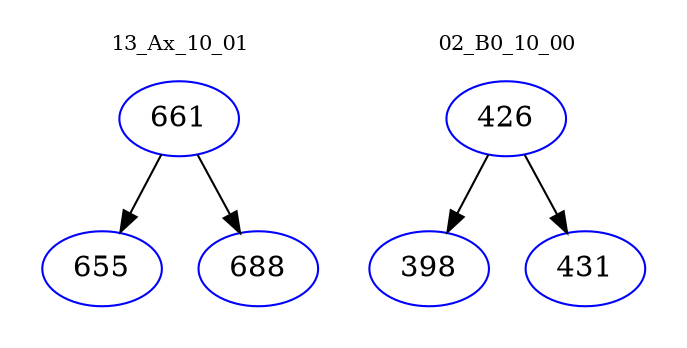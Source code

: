 digraph{
subgraph cluster_0 {
color = white
label = "13_Ax_10_01";
fontsize=10;
T0_661 [label="661", color="blue"]
T0_661 -> T0_655 [color="black"]
T0_655 [label="655", color="blue"]
T0_661 -> T0_688 [color="black"]
T0_688 [label="688", color="blue"]
}
subgraph cluster_1 {
color = white
label = "02_B0_10_00";
fontsize=10;
T1_426 [label="426", color="blue"]
T1_426 -> T1_398 [color="black"]
T1_398 [label="398", color="blue"]
T1_426 -> T1_431 [color="black"]
T1_431 [label="431", color="blue"]
}
}
